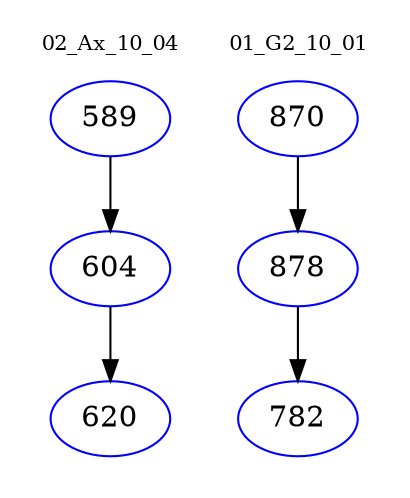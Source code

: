 digraph{
subgraph cluster_0 {
color = white
label = "02_Ax_10_04";
fontsize=10;
T0_589 [label="589", color="blue"]
T0_589 -> T0_604 [color="black"]
T0_604 [label="604", color="blue"]
T0_604 -> T0_620 [color="black"]
T0_620 [label="620", color="blue"]
}
subgraph cluster_1 {
color = white
label = "01_G2_10_01";
fontsize=10;
T1_870 [label="870", color="blue"]
T1_870 -> T1_878 [color="black"]
T1_878 [label="878", color="blue"]
T1_878 -> T1_782 [color="black"]
T1_782 [label="782", color="blue"]
}
}
